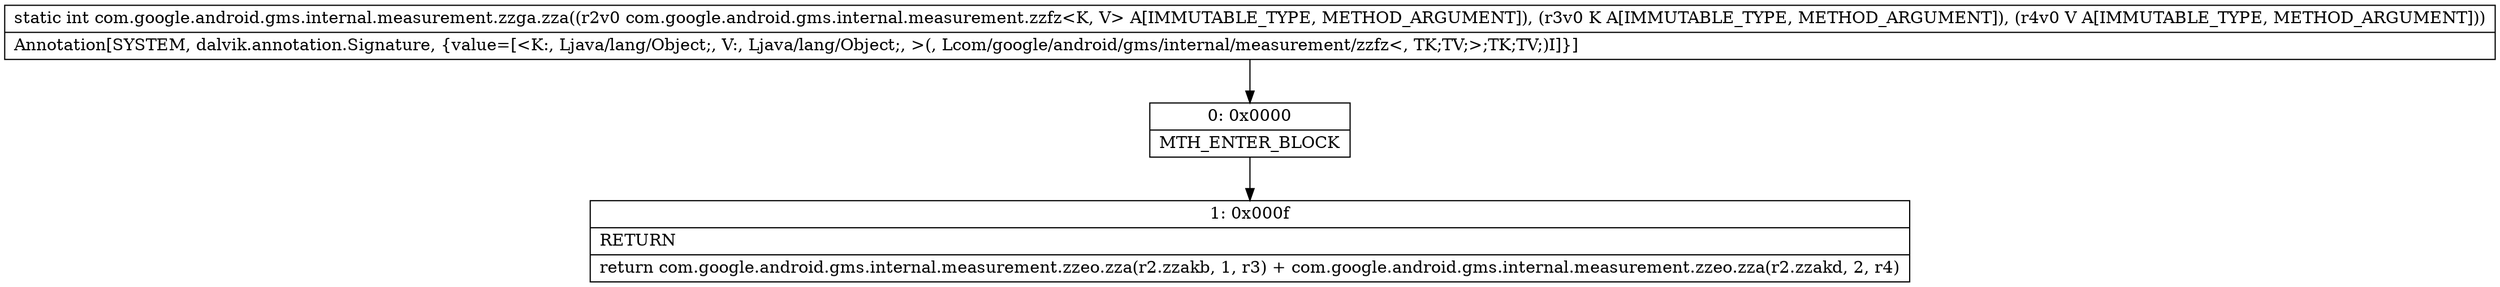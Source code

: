digraph "CFG forcom.google.android.gms.internal.measurement.zzga.zza(Lcom\/google\/android\/gms\/internal\/measurement\/zzfz;Ljava\/lang\/Object;Ljava\/lang\/Object;)I" {
Node_0 [shape=record,label="{0\:\ 0x0000|MTH_ENTER_BLOCK\l}"];
Node_1 [shape=record,label="{1\:\ 0x000f|RETURN\l|return com.google.android.gms.internal.measurement.zzeo.zza(r2.zzakb, 1, r3) + com.google.android.gms.internal.measurement.zzeo.zza(r2.zzakd, 2, r4)\l}"];
MethodNode[shape=record,label="{static int com.google.android.gms.internal.measurement.zzga.zza((r2v0 com.google.android.gms.internal.measurement.zzfz\<K, V\> A[IMMUTABLE_TYPE, METHOD_ARGUMENT]), (r3v0 K A[IMMUTABLE_TYPE, METHOD_ARGUMENT]), (r4v0 V A[IMMUTABLE_TYPE, METHOD_ARGUMENT]))  | Annotation[SYSTEM, dalvik.annotation.Signature, \{value=[\<K:, Ljava\/lang\/Object;, V:, Ljava\/lang\/Object;, \>(, Lcom\/google\/android\/gms\/internal\/measurement\/zzfz\<, TK;TV;\>;TK;TV;)I]\}]\l}"];
MethodNode -> Node_0;
Node_0 -> Node_1;
}

